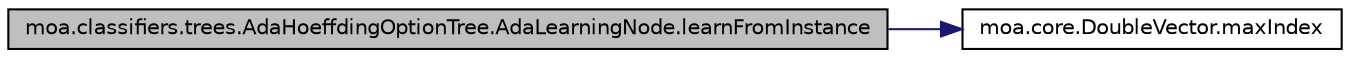 digraph G
{
  edge [fontname="Helvetica",fontsize="10",labelfontname="Helvetica",labelfontsize="10"];
  node [fontname="Helvetica",fontsize="10",shape=record];
  rankdir=LR;
  Node1 [label="moa.classifiers.trees.AdaHoeffdingOptionTree.AdaLearningNode.learnFromInstance",height=0.2,width=0.4,color="black", fillcolor="grey75", style="filled" fontcolor="black"];
  Node1 -> Node2 [color="midnightblue",fontsize="10",style="solid",fontname="Helvetica"];
  Node2 [label="moa.core.DoubleVector.maxIndex",height=0.2,width=0.4,color="black", fillcolor="white", style="filled",URL="$classmoa_1_1core_1_1DoubleVector.html#aa2e0dfae5cfa2f87fc61a5d50661f2eb"];
}
